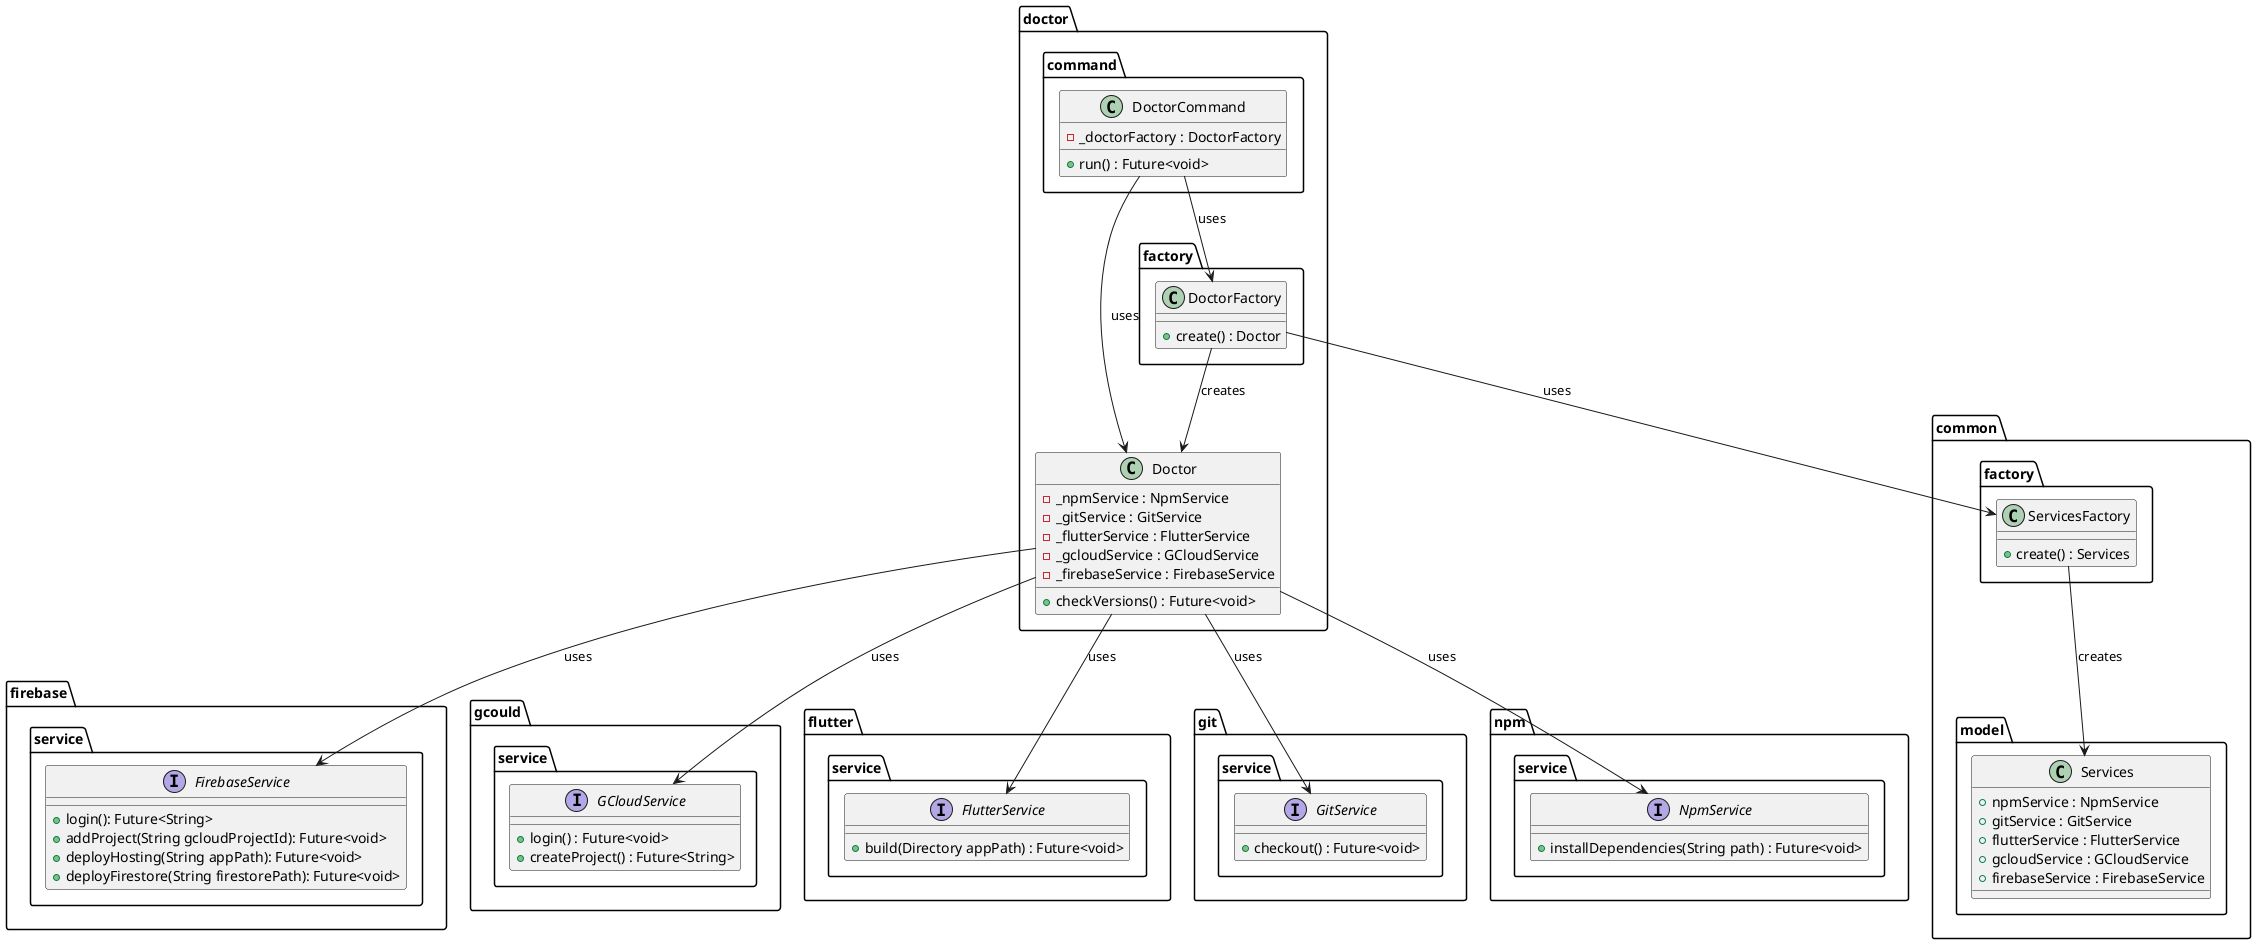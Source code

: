 @startuml doctor_command_class_diagram

package firebase.service {
    interface FirebaseService {
        + login(): Future<String>
        + addProject(String gcloudProjectId): Future<void>
        + deployHosting(String appPath): Future<void>
        + deployFirestore(String firestorePath): Future<void>
    }
}

package gcould.service {
    interface GCloudService {
        + login() : Future<void>
        + createProject() : Future<String>
    }
}

package flutter.service {
    interface FlutterService  {
        + build(Directory appPath) : Future<void>
    }
}

package git.service{
    interface GitService  {
        + checkout() : Future<void>
    }
}

package npm.service {
    interface NpmService  {
        + installDependencies(String path) : Future<void>
    }
}

package common {
    package model {
        class Services {
            + npmService : NpmService
            + gitService : GitService
            + flutterService : FlutterService
            + gcloudService : GCloudService
            + firebaseService : FirebaseService
        }
    }

    package factory as common.factory{
        class ServicesFactory {
            + create() : Services
        }
    }
}

package doctor {
    package command {
        class DoctorCommand {
            - _doctorFactory : DoctorFactory
            + run() : Future<void>
        }
    }

    package factory {
        class DoctorFactory {
            + create() : Doctor
        }
    }

    class Doctor {
        - _npmService : NpmService
        - _gitService : GitService
        - _flutterService : FlutterService
        - _gcloudService : GCloudService
        - _firebaseService : FirebaseService
        + checkVersions() : Future<void>
    }
}

DoctorCommand -down-> Doctor : uses
DoctorCommand --> DoctorFactory : uses

DoctorFactory --> Doctor : creates
DoctorFactory --> ServicesFactory : uses

ServicesFactory --> Services : creates

Doctor -down-> NpmService : uses
Doctor -down-> GitService : uses
Doctor -down-> FlutterService : uses
Doctor -down-> GCloudService : uses
Doctor -down-> FirebaseService : uses

@enduml
